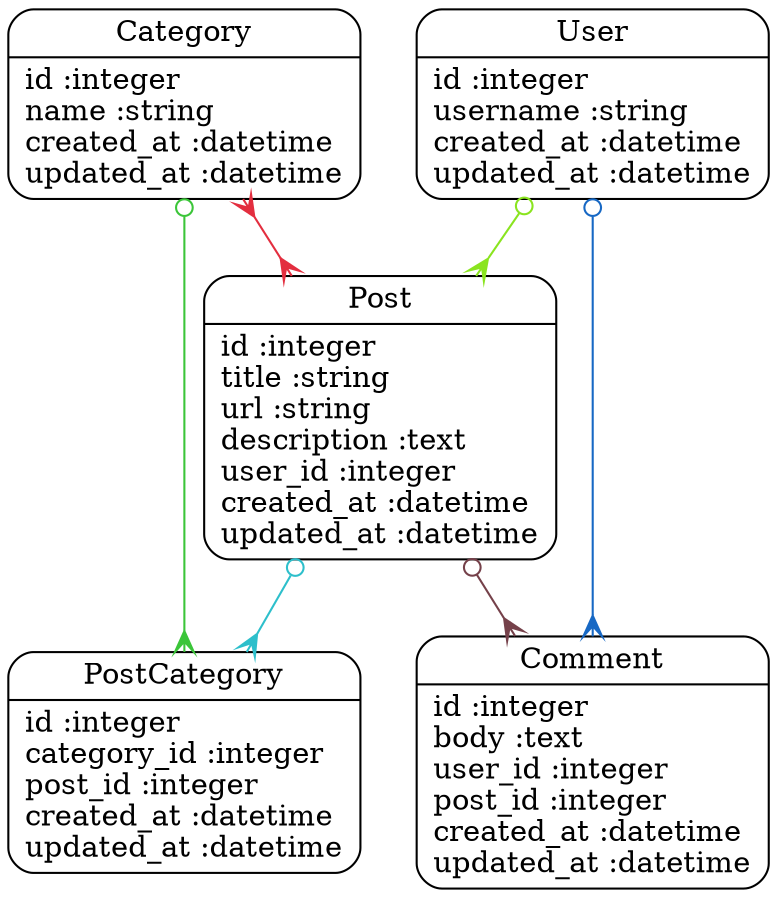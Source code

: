digraph models_diagram {
	graph[overlap=false, splines=true]
	"Category" [shape=Mrecord, label="{Category|id :integer\lname :string\lcreated_at :datetime\lupdated_at :datetime\l}"]
	"Comment" [shape=Mrecord, label="{Comment|id :integer\lbody :text\luser_id :integer\lpost_id :integer\lcreated_at :datetime\lupdated_at :datetime\l}"]
	"Post" [shape=Mrecord, label="{Post|id :integer\ltitle :string\lurl :string\ldescription :text\luser_id :integer\lcreated_at :datetime\lupdated_at :datetime\l}"]
	"PostCategory" [shape=Mrecord, label="{PostCategory|id :integer\lcategory_id :integer\lpost_id :integer\lcreated_at :datetime\lupdated_at :datetime\l}"]
	"User" [shape=Mrecord, label="{User|id :integer\lusername :string\lcreated_at :datetime\lupdated_at :datetime\l}"]
	"Category" -> "PostCategory" [arrowtail=odot, arrowhead=crow, dir=both color="#3BC539"]
	"Category" -> "Post" [arrowtail=crow, arrowhead=crow, dir=both color="#E32E3F"]
	"Post" -> "Comment" [arrowtail=odot, arrowhead=crow, dir=both color="#75414A"]
	"Post" -> "PostCategory" [arrowtail=odot, arrowhead=crow, dir=both color="#2DBFCB"]
	"User" -> "Post" [arrowtail=odot, arrowhead=crow, dir=both color="#8AE41F"]
	"User" -> "Comment" [arrowtail=odot, arrowhead=crow, dir=both color="#1768C4"]
}
